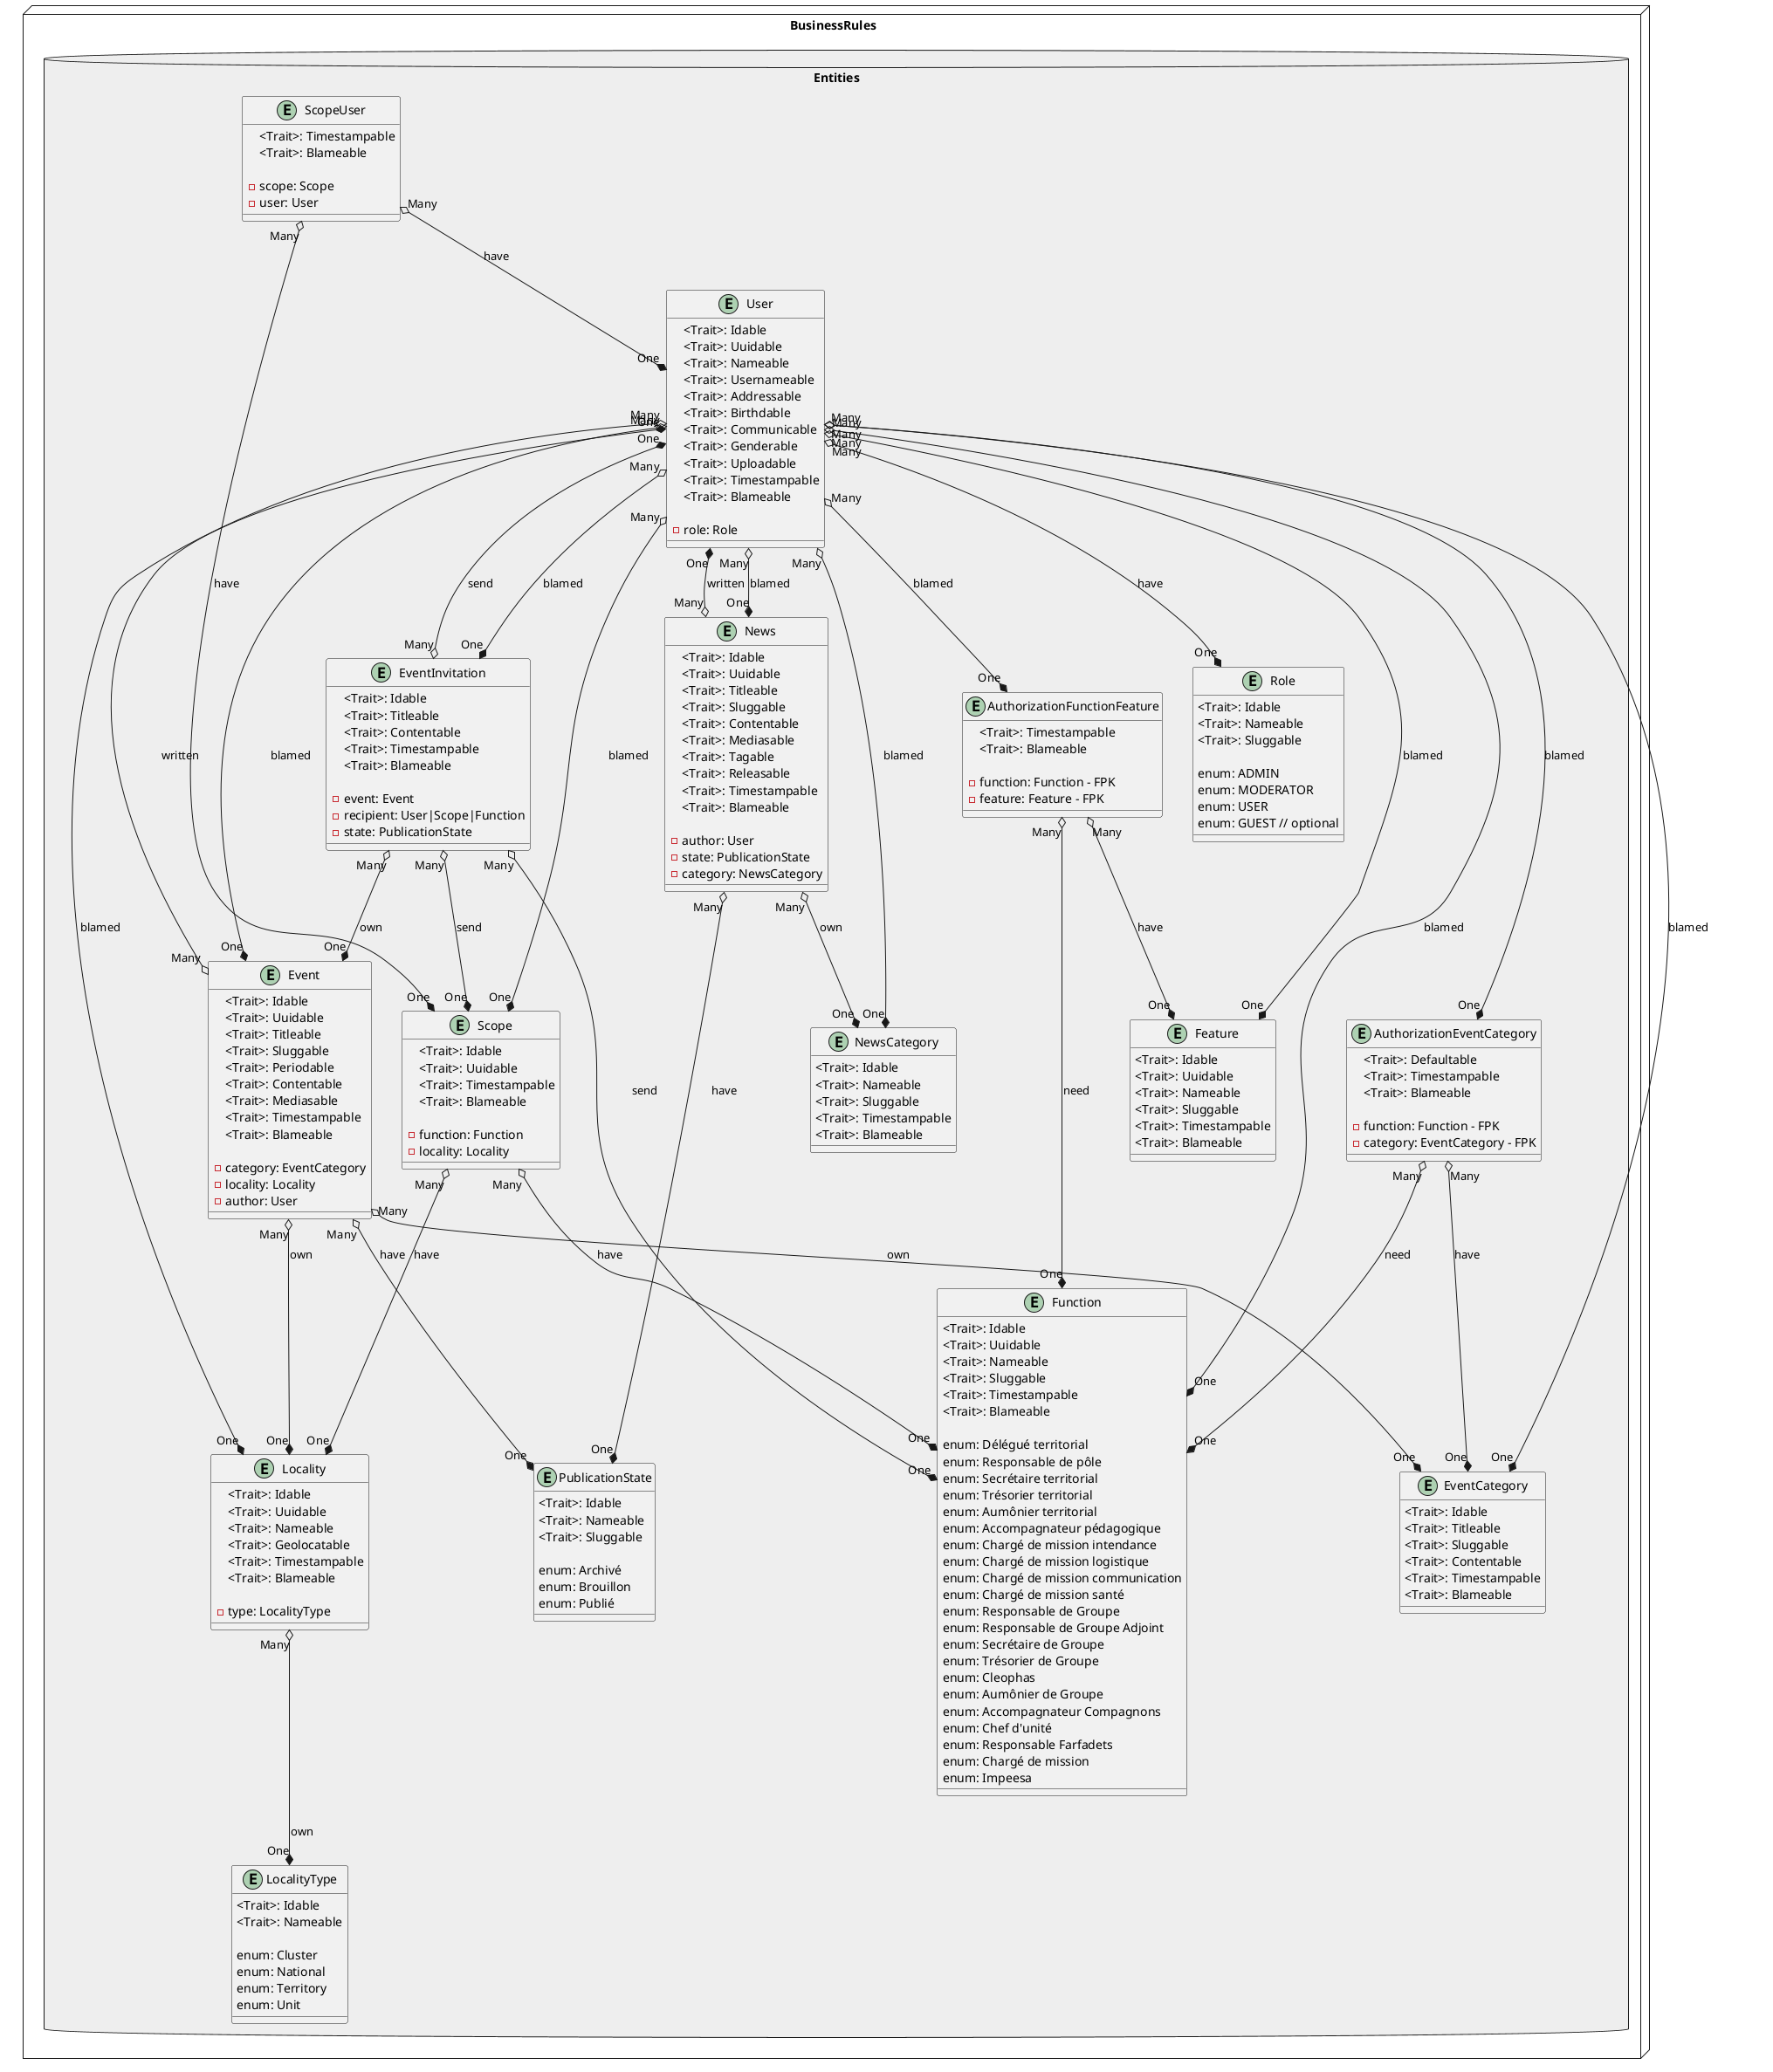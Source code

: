 @startuml
package "BusinessRules" <<Node>> #FFF {
    package "Entities" <<Database>> #EEE {
        entity AuthorizationFunctionFeature {
            <Trait>: Timestampable
            <Trait>: Blameable

            -{field} function: Function - FPK
            -{field} feature: Feature - FPK
        }

        entity AuthorizationEventCategory {
            <Trait>: Defaultable
            <Trait>: Timestampable
            <Trait>: Blameable

            -{field} function: Function - FPK
            -{field} category: EventCategory - FPK
        }

        entity Feature {
            <Trait>: Idable
            <Trait>: Uuidable
            <Trait>: Nameable
            <Trait>: Sluggable
            <Trait>: Timestampable
            <Trait>: Blameable
        }

        entity Function {
            <Trait>: Idable
            <Trait>: Uuidable
            <Trait>: Nameable
            <Trait>: Sluggable
            <Trait>: Timestampable
            <Trait>: Blameable

            enum: Délégué territorial
            enum: Responsable de pôle
            enum: Secrétaire territorial
            enum: Trésorier territorial
            enum: Aumônier territorial
            enum: Accompagnateur pédagogique
            enum: Chargé de mission intendance
            enum: Chargé de mission logistique
            enum: Chargé de mission communication
            enum: Chargé de mission santé
            enum: Responsable de Groupe
            enum: Responsable de Groupe Adjoint
            enum: Secrétaire de Groupe
            enum: Trésorier de Groupe
            enum: Cleophas
            enum: Aumônier de Groupe
            enum: Accompagnateur Compagnons
            enum: Chef d'unité
            enum: Responsable Farfadets
            enum: Chargé de mission
            enum: Impeesa
        }

        entity Event {
            <Trait>: Idable
            <Trait>: Uuidable
            <Trait>: Titleable
            <Trait>: Sluggable
            <Trait>: Periodable
            <Trait>: Contentable
            <Trait>: Mediasable
            <Trait>: Timestampable
            <Trait>: Blameable

            -{field} category: EventCategory
            -{field} locality: Locality
            -{field} author: User
        }

        entity EventCategory {
            <Trait>: Idable
            <Trait>: Titleable
            <Trait>: Sluggable
            <Trait>: Contentable
            <Trait>: Timestampable
            <Trait>: Blameable
        }

        entity EventInvitation {
            <Trait>: Idable
            <Trait>: Titleable
            <Trait>: Contentable
            <Trait>: Timestampable
            <Trait>: Blameable

            -{field} event: Event
            -{field} recipient: User|Scope|Function
            -{field} state: PublicationState
        }

        entity Locality {
            <Trait>: Idable
            <Trait>: Uuidable
            <Trait>: Nameable
            <Trait>: Geolocatable
            <Trait>: Timestampable
            <Trait>: Blameable

            -{field} type: LocalityType
        }

        entity LocalityType {
            <Trait>: Idable
            <Trait>: Nameable

            enum: Cluster
            enum: National
            enum: Territory
            enum: Unit
        }

        entity News {
            <Trait>: Idable
            <Trait>: Uuidable
            <Trait>: Titleable
            <Trait>: Sluggable
            <Trait>: Contentable
            <Trait>: Mediasable
            <Trait>: Tagable
            <Trait>: Releasable
            <Trait>: Timestampable
            <Trait>: Blameable

            -{field} author: User
            -{field} state: PublicationState
            -{field} category: NewsCategory
        }

        entity NewsCategory {
            <Trait>: Idable
            <Trait>: Nameable
            <Trait>: Sluggable
            <Trait>: Timestampable
            <Trait>: Blameable
        }

        entity PublicationState {
            <Trait>: Idable
            <Trait>: Nameable
            <Trait>: Sluggable

            enum: Archivé
            enum: Brouillon
            enum: Publié
        }

        entity Role {
            <Trait>: Idable
            <Trait>: Nameable
            <Trait>: Sluggable

            enum: ADMIN
            enum: MODERATOR
            enum: USER
            enum: GUEST // optional
        }

        entity Scope {
            <Trait>: Idable
            <Trait>: Uuidable
            <Trait>: Timestampable
            <Trait>: Blameable

            -{field} function: Function
            -{field} locality: Locality
        }

        entity ScopeUser {
            <Trait>: Timestampable
            <Trait>: Blameable

            -{field} scope: Scope
            -{field} user: User
        }

        entity User {
            <Trait>: Idable
            <Trait>: Uuidable
            <Trait>: Nameable
            <Trait>: Usernameable
            <Trait>: Addressable
            <Trait>: Birthdable
            <Trait>: Communicable
            <Trait>: Genderable
            <Trait>: Uploadable
            <Trait>: Timestampable
            <Trait>: Blameable

            -{field} role: Role
        }

        AuthorizationFunctionFeature "Many" o--* "One" Function: need
        AuthorizationFunctionFeature "Many" o--* "One" Feature: have

        AuthorizationEventCategory "Many" o--* "One" Function: need
        AuthorizationEventCategory "Many" o--* "One" EventCategory: have

        Event "Many" o--* "One" EventCategory: own
        Event "Many" o--* "One" Locality: own
        Event "Many" o--* "One" User: written
        Event "Many" o--* "One" PublicationState: have

        EventInvitation "Many" o--* "One" Event: own
        EventInvitation "Many" o--* "One" User: send
        EventInvitation "Many" o--* "One" Scope: send
        EventInvitation "Many" o--* "One" Function: send

        Locality "Many" o--* "One" LocalityType: own

        News "Many" o--* "One" User: written
        News "Many" o--* "One" NewsCategory: own
        News "Many" o--* "One" PublicationState: have

        Scope "Many" o--* "One" Function: have
        Scope "Many" o--* "One" Locality: have

        ScopeUser "Many" o--* "One" Scope: have
        ScopeUser "Many" o--* "One" User: have

        User "Many" o--* "One" Role: have
        User "Many" o--* "One" AuthorizationFunctionFeature: blamed
        User "Many" o--* "One" AuthorizationEventCategory: blamed
        User "Many" o--* "One" Feature: blamed
        User "Many" o--* "One" Function: blamed
        User "Many" o--* "One" Event: blamed
        User "Many" o--* "One" EventCategory: blamed
        User "Many" o--* "One" EventInvitation: blamed
        User "Many" o--* "One" Locality: blamed
        User "Many" o--* "One" News: blamed
        User "Many" o--* "One" NewsCategory: blamed
        User "Many" o--* "One" Scope: blamed
    }
}
@enduml
